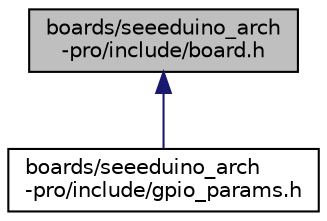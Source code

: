 digraph "boards/seeeduino_arch-pro/include/board.h"
{
 // LATEX_PDF_SIZE
  edge [fontname="Helvetica",fontsize="10",labelfontname="Helvetica",labelfontsize="10"];
  node [fontname="Helvetica",fontsize="10",shape=record];
  Node1 [label="boards/seeeduino_arch\l-pro/include/board.h",height=0.2,width=0.4,color="black", fillcolor="grey75", style="filled", fontcolor="black",tooltip="Board specific definitions for the Seeduino Arch Pro board."];
  Node1 -> Node2 [dir="back",color="midnightblue",fontsize="10",style="solid",fontname="Helvetica"];
  Node2 [label="boards/seeeduino_arch\l-pro/include/gpio_params.h",height=0.2,width=0.4,color="black", fillcolor="white", style="filled",URL="$seeeduino__arch-pro_2include_2gpio__params_8h.html",tooltip="Board specific configuration of direct mapped GPIOs."];
}

